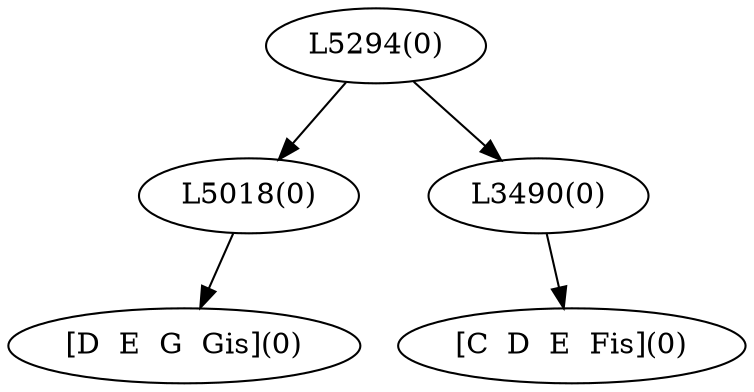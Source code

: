 digraph sample{
"L5018(0)"->"[D  E  G  Gis](0)"
"L3490(0)"->"[C  D  E  Fis](0)"
"L5294(0)"->"L5018(0)"
"L5294(0)"->"L3490(0)"
{rank = min; "L5294(0)"}
{rank = same; "L5018(0)"; "L3490(0)";}
{rank = max; "[C  D  E  Fis](0)"; "[D  E  G  Gis](0)";}
}